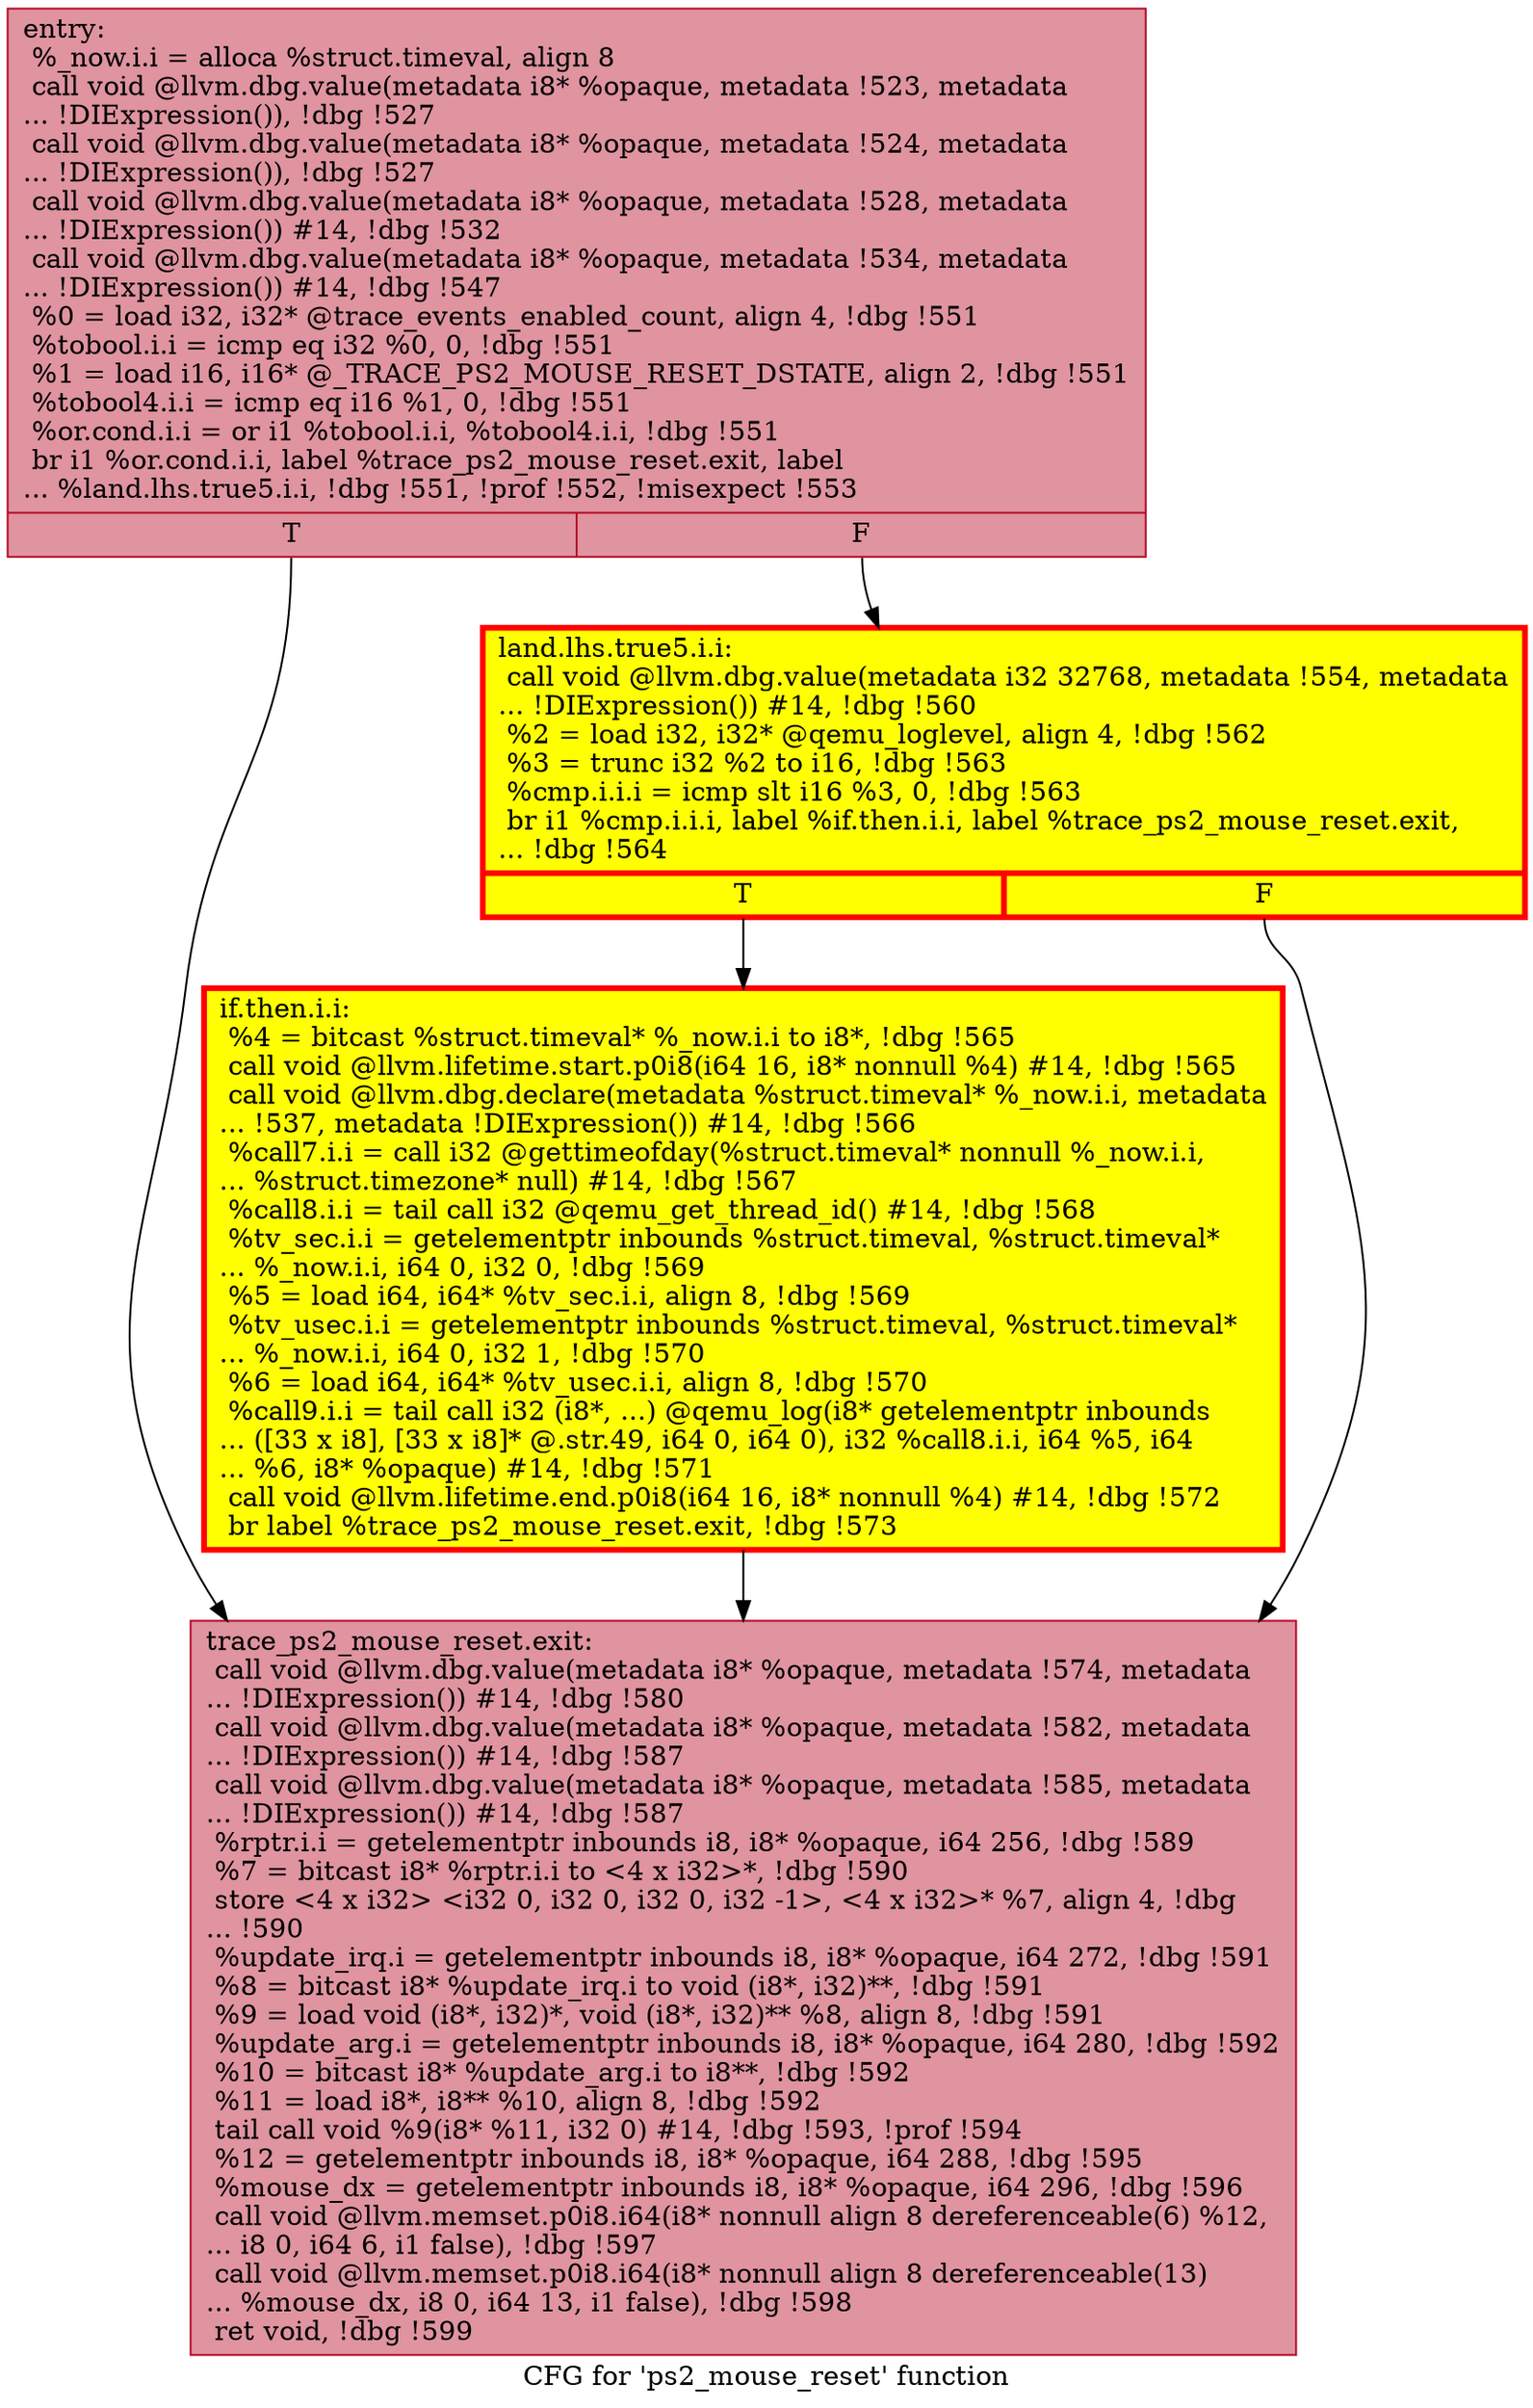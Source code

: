 digraph "CFG for 'ps2_mouse_reset' function" {
	label="CFG for 'ps2_mouse_reset' function";

	Node0x560b2d90a0a0 [shape=record,color="#b70d28ff", style=filled, fillcolor="#b70d2870",label="{entry:\l  %_now.i.i = alloca %struct.timeval, align 8\l  call void @llvm.dbg.value(metadata i8* %opaque, metadata !523, metadata\l... !DIExpression()), !dbg !527\l  call void @llvm.dbg.value(metadata i8* %opaque, metadata !524, metadata\l... !DIExpression()), !dbg !527\l  call void @llvm.dbg.value(metadata i8* %opaque, metadata !528, metadata\l... !DIExpression()) #14, !dbg !532\l  call void @llvm.dbg.value(metadata i8* %opaque, metadata !534, metadata\l... !DIExpression()) #14, !dbg !547\l  %0 = load i32, i32* @trace_events_enabled_count, align 4, !dbg !551\l  %tobool.i.i = icmp eq i32 %0, 0, !dbg !551\l  %1 = load i16, i16* @_TRACE_PS2_MOUSE_RESET_DSTATE, align 2, !dbg !551\l  %tobool4.i.i = icmp eq i16 %1, 0, !dbg !551\l  %or.cond.i.i = or i1 %tobool.i.i, %tobool4.i.i, !dbg !551\l  br i1 %or.cond.i.i, label %trace_ps2_mouse_reset.exit, label\l... %land.lhs.true5.i.i, !dbg !551, !prof !552, !misexpect !553\l|{<s0>T|<s1>F}}"];
	Node0x560b2d90a0a0:s0 -> Node0x560b2d8c7cb0;
	Node0x560b2d90a0a0:s1 -> Node0x560b2d91f5d0;
	Node0x560b2d91f5d0 [shape=record,penwidth=3.0, style="filled", color="red", fillcolor="yellow",label="{land.lhs.true5.i.i:                               \l  call void @llvm.dbg.value(metadata i32 32768, metadata !554, metadata\l... !DIExpression()) #14, !dbg !560\l  %2 = load i32, i32* @qemu_loglevel, align 4, !dbg !562\l  %3 = trunc i32 %2 to i16, !dbg !563\l  %cmp.i.i.i = icmp slt i16 %3, 0, !dbg !563\l  br i1 %cmp.i.i.i, label %if.then.i.i, label %trace_ps2_mouse_reset.exit,\l... !dbg !564\l|{<s0>T|<s1>F}}"];
	Node0x560b2d91f5d0:s0 -> Node0x560b2d3d6680;
	Node0x560b2d91f5d0:s1 -> Node0x560b2d8c7cb0;
	Node0x560b2d3d6680 [shape=record,penwidth=3.0, style="filled", color="red", fillcolor="yellow",label="{if.then.i.i:                                      \l  %4 = bitcast %struct.timeval* %_now.i.i to i8*, !dbg !565\l  call void @llvm.lifetime.start.p0i8(i64 16, i8* nonnull %4) #14, !dbg !565\l  call void @llvm.dbg.declare(metadata %struct.timeval* %_now.i.i, metadata\l... !537, metadata !DIExpression()) #14, !dbg !566\l  %call7.i.i = call i32 @gettimeofday(%struct.timeval* nonnull %_now.i.i,\l... %struct.timezone* null) #14, !dbg !567\l  %call8.i.i = tail call i32 @qemu_get_thread_id() #14, !dbg !568\l  %tv_sec.i.i = getelementptr inbounds %struct.timeval, %struct.timeval*\l... %_now.i.i, i64 0, i32 0, !dbg !569\l  %5 = load i64, i64* %tv_sec.i.i, align 8, !dbg !569\l  %tv_usec.i.i = getelementptr inbounds %struct.timeval, %struct.timeval*\l... %_now.i.i, i64 0, i32 1, !dbg !570\l  %6 = load i64, i64* %tv_usec.i.i, align 8, !dbg !570\l  %call9.i.i = tail call i32 (i8*, ...) @qemu_log(i8* getelementptr inbounds\l... ([33 x i8], [33 x i8]* @.str.49, i64 0, i64 0), i32 %call8.i.i, i64 %5, i64\l... %6, i8* %opaque) #14, !dbg !571\l  call void @llvm.lifetime.end.p0i8(i64 16, i8* nonnull %4) #14, !dbg !572\l  br label %trace_ps2_mouse_reset.exit, !dbg !573\l}"];
	Node0x560b2d3d6680 -> Node0x560b2d8c7cb0;
	Node0x560b2d8c7cb0 [shape=record,color="#b70d28ff", style=filled, fillcolor="#b70d2870",label="{trace_ps2_mouse_reset.exit:                       \l  call void @llvm.dbg.value(metadata i8* %opaque, metadata !574, metadata\l... !DIExpression()) #14, !dbg !580\l  call void @llvm.dbg.value(metadata i8* %opaque, metadata !582, metadata\l... !DIExpression()) #14, !dbg !587\l  call void @llvm.dbg.value(metadata i8* %opaque, metadata !585, metadata\l... !DIExpression()) #14, !dbg !587\l  %rptr.i.i = getelementptr inbounds i8, i8* %opaque, i64 256, !dbg !589\l  %7 = bitcast i8* %rptr.i.i to \<4 x i32\>*, !dbg !590\l  store \<4 x i32\> \<i32 0, i32 0, i32 0, i32 -1\>, \<4 x i32\>* %7, align 4, !dbg\l... !590\l  %update_irq.i = getelementptr inbounds i8, i8* %opaque, i64 272, !dbg !591\l  %8 = bitcast i8* %update_irq.i to void (i8*, i32)**, !dbg !591\l  %9 = load void (i8*, i32)*, void (i8*, i32)** %8, align 8, !dbg !591\l  %update_arg.i = getelementptr inbounds i8, i8* %opaque, i64 280, !dbg !592\l  %10 = bitcast i8* %update_arg.i to i8**, !dbg !592\l  %11 = load i8*, i8** %10, align 8, !dbg !592\l  tail call void %9(i8* %11, i32 0) #14, !dbg !593, !prof !594\l  %12 = getelementptr inbounds i8, i8* %opaque, i64 288, !dbg !595\l  %mouse_dx = getelementptr inbounds i8, i8* %opaque, i64 296, !dbg !596\l  call void @llvm.memset.p0i8.i64(i8* nonnull align 8 dereferenceable(6) %12,\l... i8 0, i64 6, i1 false), !dbg !597\l  call void @llvm.memset.p0i8.i64(i8* nonnull align 8 dereferenceable(13)\l... %mouse_dx, i8 0, i64 13, i1 false), !dbg !598\l  ret void, !dbg !599\l}"];
}
